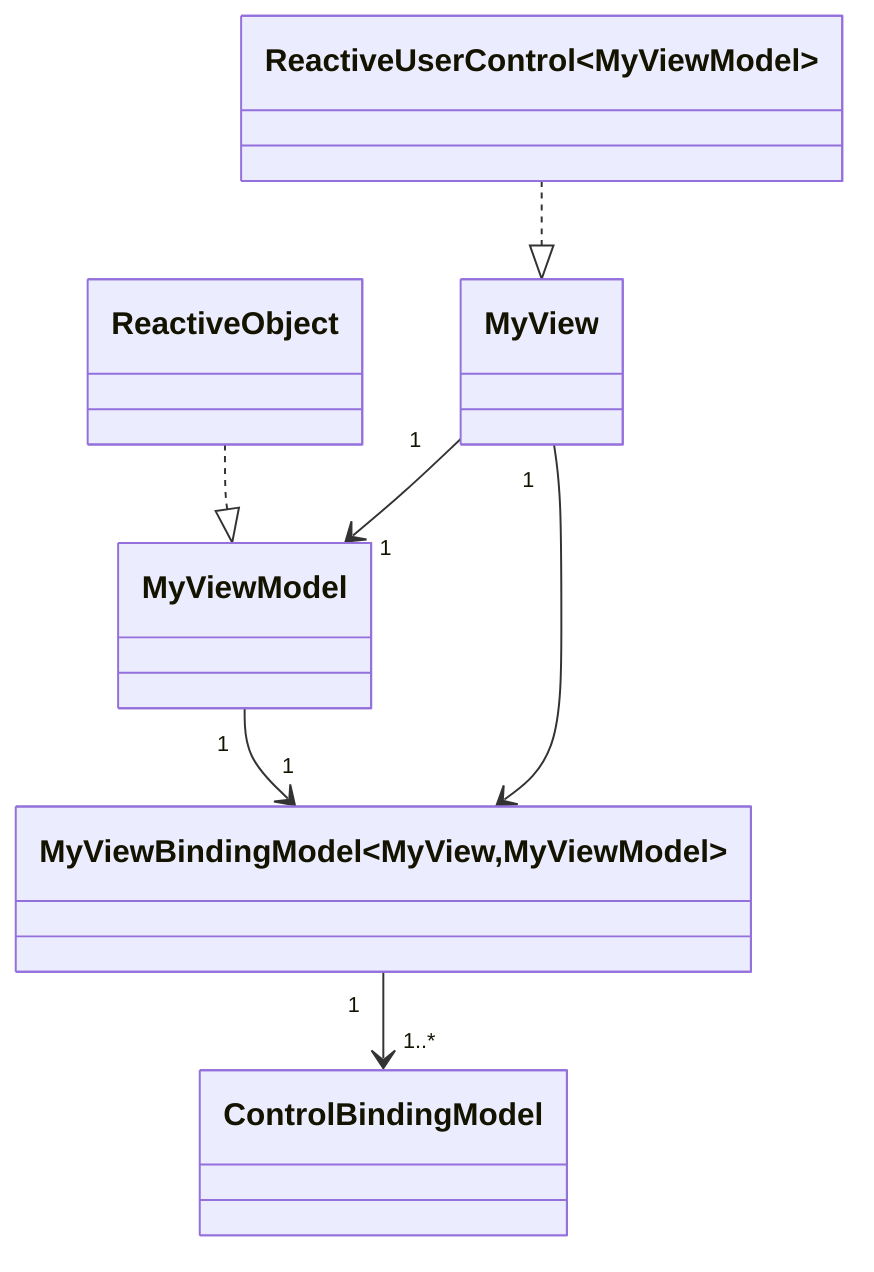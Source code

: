 classDiagram
    class ReactiveUserControl~MyViewModel~
    class ReactiveObject
    class MyView
    class MyViewModel
    class MyViewBindingModel~MyView,MyViewModel~
    class ControlBindingModel
    ReactiveUserControl~MyViewModel~ ..|> MyView
    ReactiveObject ..|> MyViewModel
    MyView "1" --> "1" MyViewModel
    MyView "1" --> "1" MyViewBindingModel
    MyViewModel "1" --> "1" MyViewBindingModel
    MyViewBindingModel "1" --> "1..*" ControlBindingModel